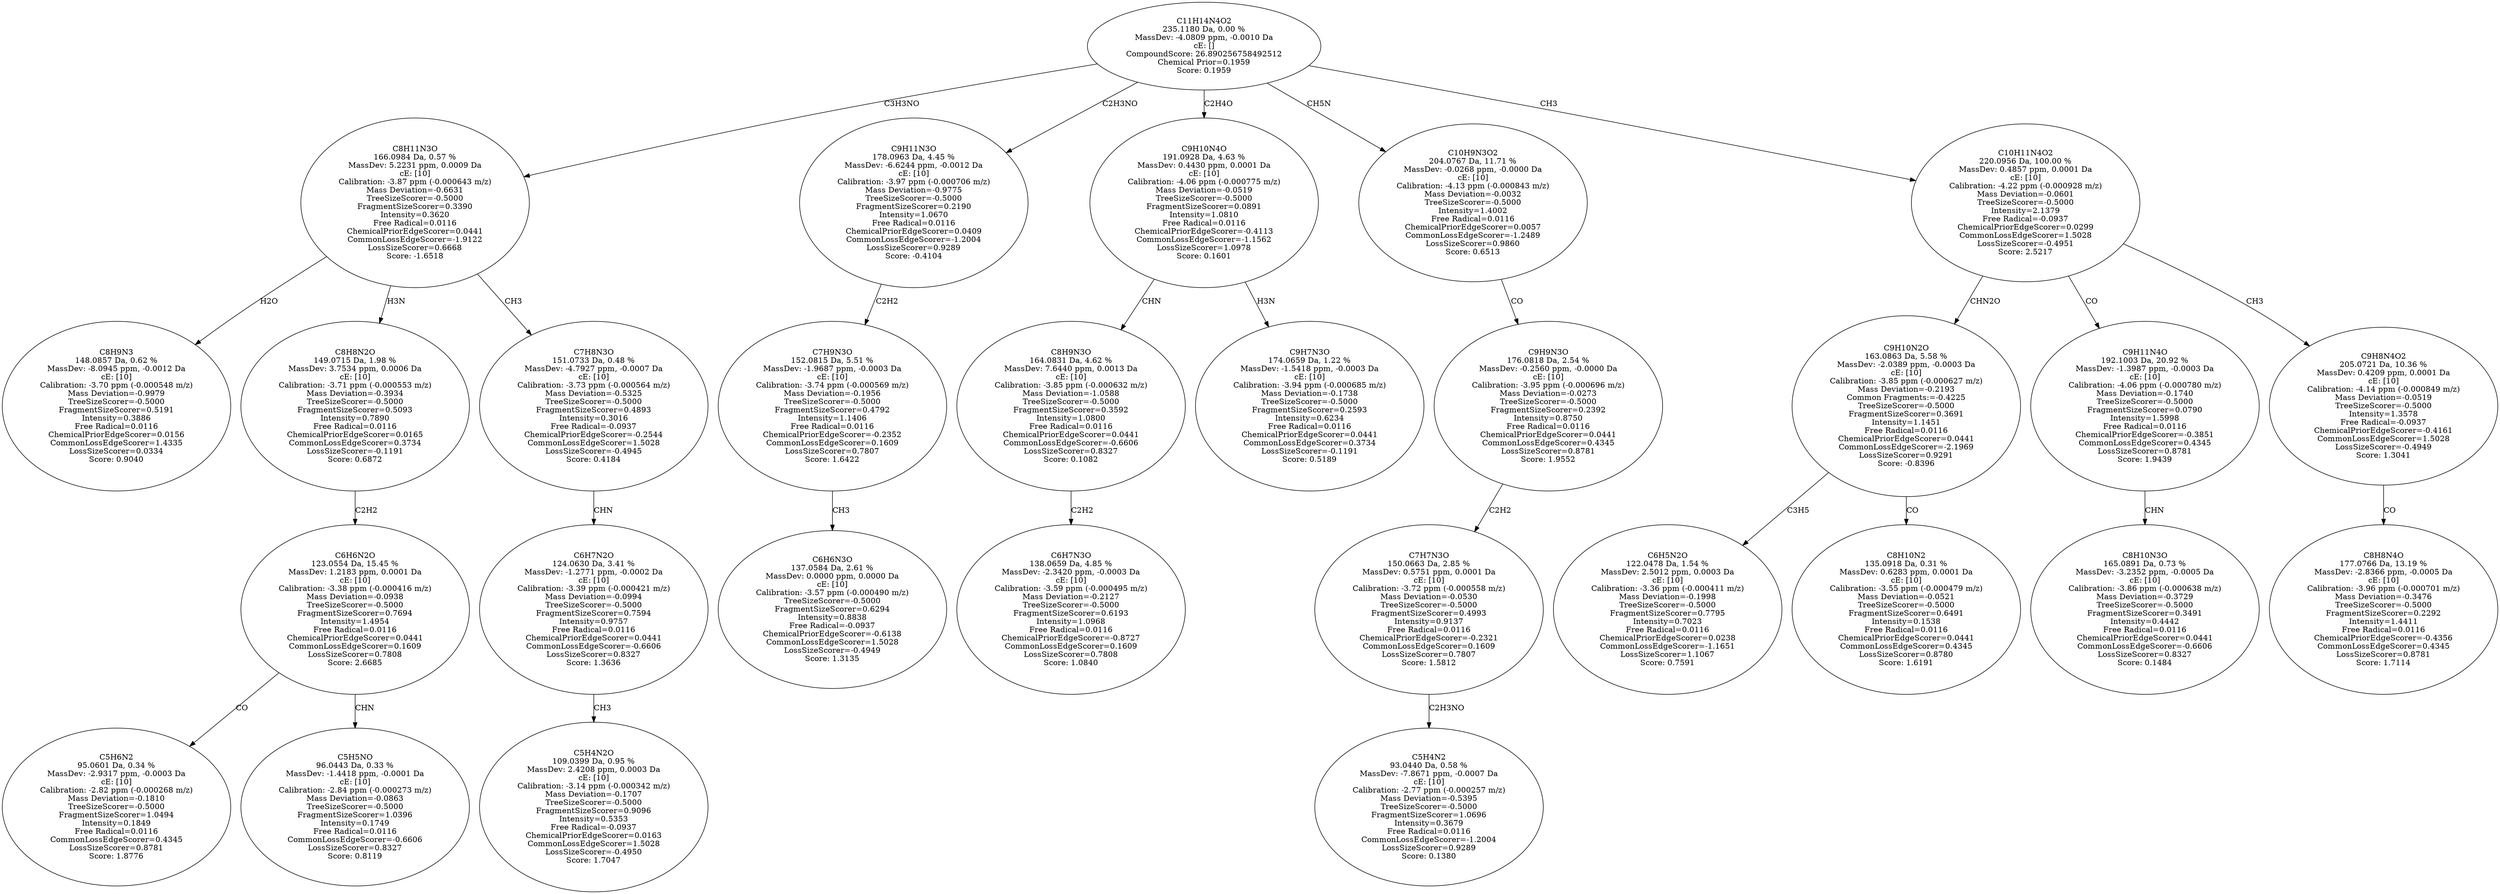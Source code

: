 strict digraph {
v1 [label="C8H9N3\n148.0857 Da, 0.62 %\nMassDev: -8.0945 ppm, -0.0012 Da\ncE: [10]\nCalibration: -3.70 ppm (-0.000548 m/z)\nMass Deviation=-0.9979\nTreeSizeScorer=-0.5000\nFragmentSizeScorer=0.5191\nIntensity=0.3886\nFree Radical=0.0116\nChemicalPriorEdgeScorer=0.0156\nCommonLossEdgeScorer=1.4335\nLossSizeScorer=0.0334\nScore: 0.9040"];
v2 [label="C5H6N2\n95.0601 Da, 0.34 %\nMassDev: -2.9317 ppm, -0.0003 Da\ncE: [10]\nCalibration: -2.82 ppm (-0.000268 m/z)\nMass Deviation=-0.1810\nTreeSizeScorer=-0.5000\nFragmentSizeScorer=1.0494\nIntensity=0.1849\nFree Radical=0.0116\nCommonLossEdgeScorer=0.4345\nLossSizeScorer=0.8781\nScore: 1.8776"];
v3 [label="C5H5NO\n96.0443 Da, 0.33 %\nMassDev: -1.4418 ppm, -0.0001 Da\ncE: [10]\nCalibration: -2.84 ppm (-0.000273 m/z)\nMass Deviation=-0.0863\nTreeSizeScorer=-0.5000\nFragmentSizeScorer=1.0396\nIntensity=0.1749\nFree Radical=0.0116\nCommonLossEdgeScorer=-0.6606\nLossSizeScorer=0.8327\nScore: 0.8119"];
v4 [label="C6H6N2O\n123.0554 Da, 15.45 %\nMassDev: 1.2183 ppm, 0.0001 Da\ncE: [10]\nCalibration: -3.38 ppm (-0.000416 m/z)\nMass Deviation=-0.0938\nTreeSizeScorer=-0.5000\nFragmentSizeScorer=0.7694\nIntensity=1.4954\nFree Radical=0.0116\nChemicalPriorEdgeScorer=0.0441\nCommonLossEdgeScorer=0.1609\nLossSizeScorer=0.7808\nScore: 2.6685"];
v5 [label="C8H8N2O\n149.0715 Da, 1.98 %\nMassDev: 3.7534 ppm, 0.0006 Da\ncE: [10]\nCalibration: -3.71 ppm (-0.000553 m/z)\nMass Deviation=-0.3934\nTreeSizeScorer=-0.5000\nFragmentSizeScorer=0.5093\nIntensity=0.7890\nFree Radical=0.0116\nChemicalPriorEdgeScorer=0.0165\nCommonLossEdgeScorer=0.3734\nLossSizeScorer=-0.1191\nScore: 0.6872"];
v6 [label="C5H4N2O\n109.0399 Da, 0.95 %\nMassDev: 2.4208 ppm, 0.0003 Da\ncE: [10]\nCalibration: -3.14 ppm (-0.000342 m/z)\nMass Deviation=-0.1707\nTreeSizeScorer=-0.5000\nFragmentSizeScorer=0.9096\nIntensity=0.5353\nFree Radical=-0.0937\nChemicalPriorEdgeScorer=0.0163\nCommonLossEdgeScorer=1.5028\nLossSizeScorer=-0.4950\nScore: 1.7047"];
v7 [label="C6H7N2O\n124.0630 Da, 3.41 %\nMassDev: -1.2771 ppm, -0.0002 Da\ncE: [10]\nCalibration: -3.39 ppm (-0.000421 m/z)\nMass Deviation=-0.0994\nTreeSizeScorer=-0.5000\nFragmentSizeScorer=0.7594\nIntensity=0.9757\nFree Radical=0.0116\nChemicalPriorEdgeScorer=0.0441\nCommonLossEdgeScorer=-0.6606\nLossSizeScorer=0.8327\nScore: 1.3636"];
v8 [label="C7H8N3O\n151.0733 Da, 0.48 %\nMassDev: -4.7927 ppm, -0.0007 Da\ncE: [10]\nCalibration: -3.73 ppm (-0.000564 m/z)\nMass Deviation=-0.5325\nTreeSizeScorer=-0.5000\nFragmentSizeScorer=0.4893\nIntensity=0.3016\nFree Radical=-0.0937\nChemicalPriorEdgeScorer=-0.2544\nCommonLossEdgeScorer=1.5028\nLossSizeScorer=-0.4945\nScore: 0.4184"];
v9 [label="C8H11N3O\n166.0984 Da, 0.57 %\nMassDev: 5.2231 ppm, 0.0009 Da\ncE: [10]\nCalibration: -3.87 ppm (-0.000643 m/z)\nMass Deviation=-0.6631\nTreeSizeScorer=-0.5000\nFragmentSizeScorer=0.3390\nIntensity=0.3620\nFree Radical=0.0116\nChemicalPriorEdgeScorer=0.0441\nCommonLossEdgeScorer=-1.9122\nLossSizeScorer=0.6668\nScore: -1.6518"];
v10 [label="C6H6N3O\n137.0584 Da, 2.61 %\nMassDev: 0.0000 ppm, 0.0000 Da\ncE: [10]\nCalibration: -3.57 ppm (-0.000490 m/z)\nTreeSizeScorer=-0.5000\nFragmentSizeScorer=0.6294\nIntensity=0.8838\nFree Radical=-0.0937\nChemicalPriorEdgeScorer=-0.6138\nCommonLossEdgeScorer=1.5028\nLossSizeScorer=-0.4949\nScore: 1.3135"];
v11 [label="C7H9N3O\n152.0815 Da, 5.51 %\nMassDev: -1.9687 ppm, -0.0003 Da\ncE: [10]\nCalibration: -3.74 ppm (-0.000569 m/z)\nMass Deviation=-0.1956\nTreeSizeScorer=-0.5000\nFragmentSizeScorer=0.4792\nIntensity=1.1406\nFree Radical=0.0116\nChemicalPriorEdgeScorer=-0.2352\nCommonLossEdgeScorer=0.1609\nLossSizeScorer=0.7807\nScore: 1.6422"];
v12 [label="C9H11N3O\n178.0963 Da, 4.45 %\nMassDev: -6.6244 ppm, -0.0012 Da\ncE: [10]\nCalibration: -3.97 ppm (-0.000706 m/z)\nMass Deviation=-0.9775\nTreeSizeScorer=-0.5000\nFragmentSizeScorer=0.2190\nIntensity=1.0670\nFree Radical=0.0116\nChemicalPriorEdgeScorer=0.0409\nCommonLossEdgeScorer=-1.2004\nLossSizeScorer=0.9289\nScore: -0.4104"];
v13 [label="C6H7N3O\n138.0659 Da, 4.85 %\nMassDev: -2.3420 ppm, -0.0003 Da\ncE: [10]\nCalibration: -3.59 ppm (-0.000495 m/z)\nMass Deviation=-0.2127\nTreeSizeScorer=-0.5000\nFragmentSizeScorer=0.6193\nIntensity=1.0968\nFree Radical=0.0116\nChemicalPriorEdgeScorer=-0.8727\nCommonLossEdgeScorer=0.1609\nLossSizeScorer=0.7808\nScore: 1.0840"];
v14 [label="C8H9N3O\n164.0831 Da, 4.62 %\nMassDev: 7.6440 ppm, 0.0013 Da\ncE: [10]\nCalibration: -3.85 ppm (-0.000632 m/z)\nMass Deviation=-1.0588\nTreeSizeScorer=-0.5000\nFragmentSizeScorer=0.3592\nIntensity=1.0800\nFree Radical=0.0116\nChemicalPriorEdgeScorer=0.0441\nCommonLossEdgeScorer=-0.6606\nLossSizeScorer=0.8327\nScore: 0.1082"];
v15 [label="C9H7N3O\n174.0659 Da, 1.22 %\nMassDev: -1.5418 ppm, -0.0003 Da\ncE: [10]\nCalibration: -3.94 ppm (-0.000685 m/z)\nMass Deviation=-0.1738\nTreeSizeScorer=-0.5000\nFragmentSizeScorer=0.2593\nIntensity=0.6234\nFree Radical=0.0116\nChemicalPriorEdgeScorer=0.0441\nCommonLossEdgeScorer=0.3734\nLossSizeScorer=-0.1191\nScore: 0.5189"];
v16 [label="C9H10N4O\n191.0928 Da, 4.63 %\nMassDev: 0.4430 ppm, 0.0001 Da\ncE: [10]\nCalibration: -4.06 ppm (-0.000775 m/z)\nMass Deviation=-0.0519\nTreeSizeScorer=-0.5000\nFragmentSizeScorer=0.0891\nIntensity=1.0810\nFree Radical=0.0116\nChemicalPriorEdgeScorer=-0.4113\nCommonLossEdgeScorer=-1.1562\nLossSizeScorer=1.0978\nScore: 0.1601"];
v17 [label="C5H4N2\n93.0440 Da, 0.58 %\nMassDev: -7.8671 ppm, -0.0007 Da\ncE: [10]\nCalibration: -2.77 ppm (-0.000257 m/z)\nMass Deviation=-0.5395\nTreeSizeScorer=-0.5000\nFragmentSizeScorer=1.0696\nIntensity=0.3679\nFree Radical=0.0116\nCommonLossEdgeScorer=-1.2004\nLossSizeScorer=0.9289\nScore: 0.1380"];
v18 [label="C7H7N3O\n150.0663 Da, 2.85 %\nMassDev: 0.5751 ppm, 0.0001 Da\ncE: [10]\nCalibration: -3.72 ppm (-0.000558 m/z)\nMass Deviation=-0.0530\nTreeSizeScorer=-0.5000\nFragmentSizeScorer=0.4993\nIntensity=0.9137\nFree Radical=0.0116\nChemicalPriorEdgeScorer=-0.2321\nCommonLossEdgeScorer=0.1609\nLossSizeScorer=0.7807\nScore: 1.5812"];
v19 [label="C9H9N3O\n176.0818 Da, 2.54 %\nMassDev: -0.2560 ppm, -0.0000 Da\ncE: [10]\nCalibration: -3.95 ppm (-0.000696 m/z)\nMass Deviation=-0.0273\nTreeSizeScorer=-0.5000\nFragmentSizeScorer=0.2392\nIntensity=0.8750\nFree Radical=0.0116\nChemicalPriorEdgeScorer=0.0441\nCommonLossEdgeScorer=0.4345\nLossSizeScorer=0.8781\nScore: 1.9552"];
v20 [label="C10H9N3O2\n204.0767 Da, 11.71 %\nMassDev: -0.0268 ppm, -0.0000 Da\ncE: [10]\nCalibration: -4.13 ppm (-0.000843 m/z)\nMass Deviation=-0.0032\nTreeSizeScorer=-0.5000\nIntensity=1.4002\nFree Radical=0.0116\nChemicalPriorEdgeScorer=0.0057\nCommonLossEdgeScorer=-1.2489\nLossSizeScorer=0.9860\nScore: 0.6513"];
v21 [label="C6H5N2O\n122.0478 Da, 1.54 %\nMassDev: 2.5012 ppm, 0.0003 Da\ncE: [10]\nCalibration: -3.36 ppm (-0.000411 m/z)\nMass Deviation=-0.1998\nTreeSizeScorer=-0.5000\nFragmentSizeScorer=0.7795\nIntensity=0.7023\nFree Radical=0.0116\nChemicalPriorEdgeScorer=0.0238\nCommonLossEdgeScorer=-1.1651\nLossSizeScorer=1.1067\nScore: 0.7591"];
v22 [label="C8H10N2\n135.0918 Da, 0.31 %\nMassDev: 0.6283 ppm, 0.0001 Da\ncE: [10]\nCalibration: -3.55 ppm (-0.000479 m/z)\nMass Deviation=-0.0521\nTreeSizeScorer=-0.5000\nFragmentSizeScorer=0.6491\nIntensity=0.1538\nFree Radical=0.0116\nChemicalPriorEdgeScorer=0.0441\nCommonLossEdgeScorer=0.4345\nLossSizeScorer=0.8780\nScore: 1.6191"];
v23 [label="C9H10N2O\n163.0863 Da, 5.58 %\nMassDev: -2.0389 ppm, -0.0003 Da\ncE: [10]\nCalibration: -3.85 ppm (-0.000627 m/z)\nMass Deviation=-0.2193\nCommon Fragments:=-0.4225\nTreeSizeScorer=-0.5000\nFragmentSizeScorer=0.3691\nIntensity=1.1451\nFree Radical=0.0116\nChemicalPriorEdgeScorer=0.0441\nCommonLossEdgeScorer=-2.1969\nLossSizeScorer=0.9291\nScore: -0.8396"];
v24 [label="C8H10N3O\n165.0891 Da, 0.73 %\nMassDev: -3.2352 ppm, -0.0005 Da\ncE: [10]\nCalibration: -3.86 ppm (-0.000638 m/z)\nMass Deviation=-0.3729\nTreeSizeScorer=-0.5000\nFragmentSizeScorer=0.3491\nIntensity=0.4442\nFree Radical=0.0116\nChemicalPriorEdgeScorer=0.0441\nCommonLossEdgeScorer=-0.6606\nLossSizeScorer=0.8327\nScore: 0.1484"];
v25 [label="C9H11N4O\n192.1003 Da, 20.92 %\nMassDev: -1.3987 ppm, -0.0003 Da\ncE: [10]\nCalibration: -4.06 ppm (-0.000780 m/z)\nMass Deviation=-0.1740\nTreeSizeScorer=-0.5000\nFragmentSizeScorer=0.0790\nIntensity=1.5998\nFree Radical=0.0116\nChemicalPriorEdgeScorer=-0.3851\nCommonLossEdgeScorer=0.4345\nLossSizeScorer=0.8781\nScore: 1.9439"];
v26 [label="C8H8N4O\n177.0766 Da, 13.19 %\nMassDev: -2.8366 ppm, -0.0005 Da\ncE: [10]\nCalibration: -3.96 ppm (-0.000701 m/z)\nMass Deviation=-0.3476\nTreeSizeScorer=-0.5000\nFragmentSizeScorer=0.2292\nIntensity=1.4411\nFree Radical=0.0116\nChemicalPriorEdgeScorer=-0.4356\nCommonLossEdgeScorer=0.4345\nLossSizeScorer=0.8781\nScore: 1.7114"];
v27 [label="C9H8N4O2\n205.0721 Da, 10.36 %\nMassDev: 0.4209 ppm, 0.0001 Da\ncE: [10]\nCalibration: -4.14 ppm (-0.000849 m/z)\nMass Deviation=-0.0519\nTreeSizeScorer=-0.5000\nIntensity=1.3578\nFree Radical=-0.0937\nChemicalPriorEdgeScorer=-0.4161\nCommonLossEdgeScorer=1.5028\nLossSizeScorer=-0.4949\nScore: 1.3041"];
v28 [label="C10H11N4O2\n220.0956 Da, 100.00 %\nMassDev: 0.4857 ppm, 0.0001 Da\ncE: [10]\nCalibration: -4.22 ppm (-0.000928 m/z)\nMass Deviation=-0.0601\nTreeSizeScorer=-0.5000\nIntensity=2.1379\nFree Radical=-0.0937\nChemicalPriorEdgeScorer=0.0299\nCommonLossEdgeScorer=1.5028\nLossSizeScorer=-0.4951\nScore: 2.5217"];
v29 [label="C11H14N4O2\n235.1180 Da, 0.00 %\nMassDev: -4.0809 ppm, -0.0010 Da\ncE: []\nCompoundScore: 26.890256758492512\nChemical Prior=0.1959\nScore: 0.1959"];
v9 -> v1 [label="H2O"];
v4 -> v2 [label="CO"];
v4 -> v3 [label="CHN"];
v5 -> v4 [label="C2H2"];
v9 -> v5 [label="H3N"];
v7 -> v6 [label="CH3"];
v8 -> v7 [label="CHN"];
v9 -> v8 [label="CH3"];
v29 -> v9 [label="C3H3NO"];
v11 -> v10 [label="CH3"];
v12 -> v11 [label="C2H2"];
v29 -> v12 [label="C2H3NO"];
v14 -> v13 [label="C2H2"];
v16 -> v14 [label="CHN"];
v16 -> v15 [label="H3N"];
v29 -> v16 [label="C2H4O"];
v18 -> v17 [label="C2H3NO"];
v19 -> v18 [label="C2H2"];
v20 -> v19 [label="CO"];
v29 -> v20 [label="CH5N"];
v23 -> v21 [label="C3H5"];
v23 -> v22 [label="CO"];
v28 -> v23 [label="CHN2O"];
v25 -> v24 [label="CHN"];
v28 -> v25 [label="CO"];
v27 -> v26 [label="CO"];
v28 -> v27 [label="CH3"];
v29 -> v28 [label="CH3"];
}